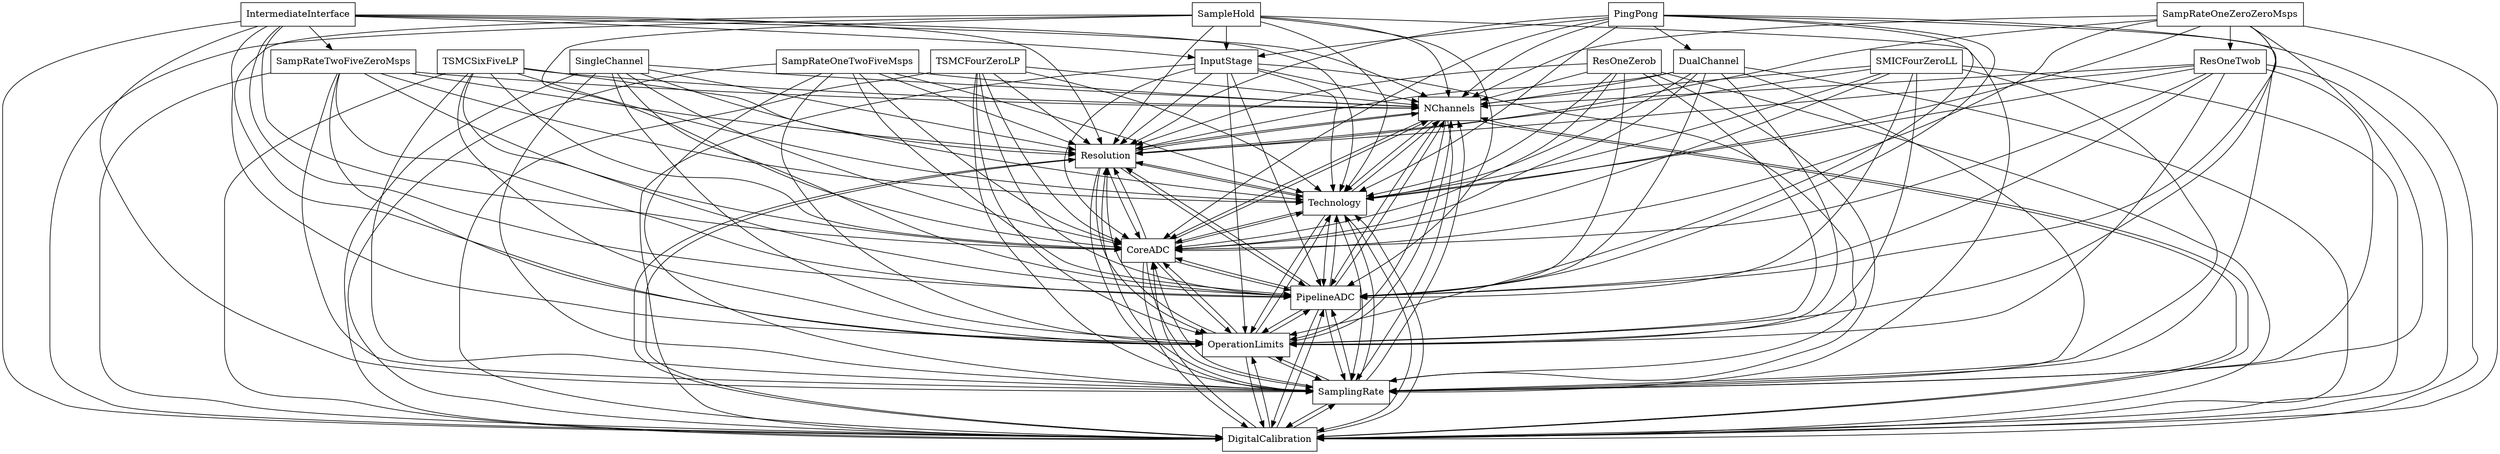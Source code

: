 digraph{
graph [rankdir=TB];
node [shape=box];
edge [arrowhead=normal];
0[label="TSMCSixFiveLP",]
1[label="NChannels",]
2[label="Resolution",]
3[label="ResOneZerob",]
4[label="DigitalCalibration",]
5[label="SamplingRate",]
6[label="SampRateOneTwoFiveMsps",]
7[label="SampleHold",]
8[label="IntermediateInterface",]
9[label="OperationLimits",]
10[label="SampRateTwoFiveZeroMsps",]
11[label="SMICFourZeroLL",]
12[label="TSMCFourZeroLP",]
13[label="PipelineADC",]
14[label="PingPong",]
15[label="InputStage",]
16[label="SingleChannel",]
17[label="CoreADC",]
18[label="ResOneTwob",]
19[label="DualChannel",]
20[label="SampRateOneZeroZeroMsps",]
21[label="Technology",]
0->1[label="",]
0->2[label="",]
0->4[label="",]
0->5[label="",]
0->9[label="",]
0->13[label="",]
0->17[label="",]
0->21[label="",]
1->2[label="",]
1->4[label="",]
1->5[label="",]
1->9[label="",]
1->13[label="",]
1->17[label="",]
1->21[label="",]
2->1[label="",]
2->4[label="",]
2->5[label="",]
2->9[label="",]
2->13[label="",]
2->17[label="",]
2->21[label="",]
3->1[label="",]
3->2[label="",]
3->4[label="",]
3->5[label="",]
3->9[label="",]
3->13[label="",]
3->17[label="",]
3->21[label="",]
4->1[label="",]
4->2[label="",]
4->5[label="",]
4->9[label="",]
4->13[label="",]
4->17[label="",]
4->21[label="",]
5->1[label="",]
5->2[label="",]
5->4[label="",]
5->9[label="",]
5->13[label="",]
5->17[label="",]
5->21[label="",]
6->1[label="",]
6->2[label="",]
6->4[label="",]
6->5[label="",]
6->9[label="",]
6->13[label="",]
6->17[label="",]
6->21[label="",]
7->1[label="",]
7->2[label="",]
7->4[label="",]
7->5[label="",]
7->9[label="",]
7->13[label="",]
7->15[label="",]
7->17[label="",]
7->21[label="",]
8->1[label="",]
8->2[label="",]
8->4[label="",]
8->5[label="",]
8->9[label="",]
8->10[label="",]
8->13[label="",]
8->15[label="",]
8->17[label="",]
8->21[label="",]
9->1[label="",]
9->2[label="",]
9->4[label="",]
9->5[label="",]
9->13[label="",]
9->17[label="",]
9->21[label="",]
10->1[label="",]
10->2[label="",]
10->4[label="",]
10->5[label="",]
10->9[label="",]
10->13[label="",]
10->17[label="",]
10->21[label="",]
11->1[label="",]
11->2[label="",]
11->4[label="",]
11->5[label="",]
11->9[label="",]
11->13[label="",]
11->17[label="",]
11->21[label="",]
12->1[label="",]
12->2[label="",]
12->4[label="",]
12->5[label="",]
12->9[label="",]
12->13[label="",]
12->17[label="",]
12->21[label="",]
13->1[label="",]
13->2[label="",]
13->4[label="",]
13->5[label="",]
13->9[label="",]
13->17[label="",]
13->21[label="",]
14->1[label="",]
14->2[label="",]
14->4[label="",]
14->5[label="",]
14->9[label="",]
14->13[label="",]
14->15[label="",]
14->17[label="",]
14->19[label="",]
14->21[label="",]
15->1[label="",]
15->2[label="",]
15->4[label="",]
15->5[label="",]
15->9[label="",]
15->13[label="",]
15->17[label="",]
15->21[label="",]
16->1[label="",]
16->2[label="",]
16->4[label="",]
16->5[label="",]
16->9[label="",]
16->13[label="",]
16->17[label="",]
16->21[label="",]
17->1[label="",]
17->2[label="",]
17->4[label="",]
17->5[label="",]
17->9[label="",]
17->13[label="",]
17->21[label="",]
18->1[label="",]
18->2[label="",]
18->4[label="",]
18->5[label="",]
18->9[label="",]
18->13[label="",]
18->17[label="",]
18->21[label="",]
19->1[label="",]
19->2[label="",]
19->4[label="",]
19->5[label="",]
19->9[label="",]
19->13[label="",]
19->17[label="",]
19->21[label="",]
20->1[label="",]
20->2[label="",]
20->4[label="",]
20->5[label="",]
20->9[label="",]
20->13[label="",]
20->17[label="",]
20->18[label="",]
20->21[label="",]
21->1[label="",]
21->2[label="",]
21->4[label="",]
21->5[label="",]
21->9[label="",]
21->13[label="",]
21->17[label="",]
}
